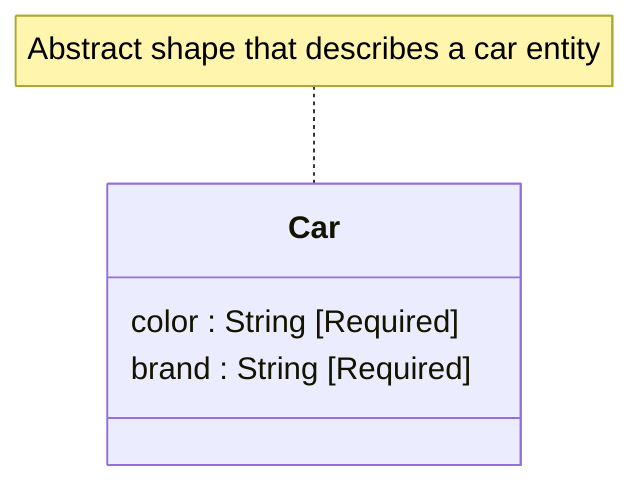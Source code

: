 classDiagram
  class Car {
    color : String [Required]
    brand : String [Required]
  }
  note for Car "Abstract shape that describes a car entity"
